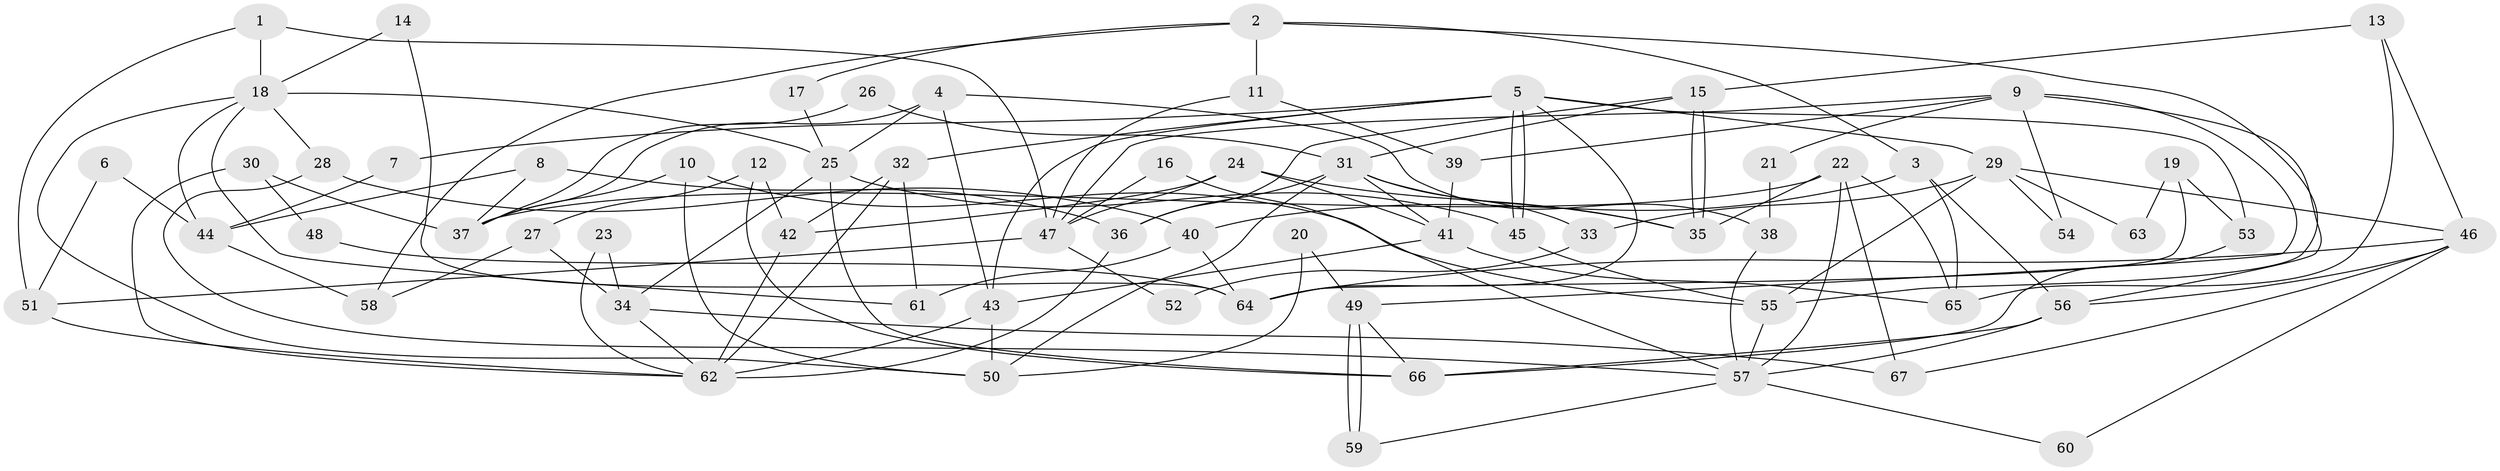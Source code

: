 // coarse degree distribution, {4: 0.047619047619047616, 5: 0.16666666666666666, 6: 0.07142857142857142, 11: 0.023809523809523808, 2: 0.23809523809523808, 3: 0.16666666666666666, 8: 0.047619047619047616, 7: 0.16666666666666666, 9: 0.047619047619047616, 10: 0.023809523809523808}
// Generated by graph-tools (version 1.1) at 2025/52/02/27/25 19:52:03]
// undirected, 67 vertices, 134 edges
graph export_dot {
graph [start="1"]
  node [color=gray90,style=filled];
  1;
  2;
  3;
  4;
  5;
  6;
  7;
  8;
  9;
  10;
  11;
  12;
  13;
  14;
  15;
  16;
  17;
  18;
  19;
  20;
  21;
  22;
  23;
  24;
  25;
  26;
  27;
  28;
  29;
  30;
  31;
  32;
  33;
  34;
  35;
  36;
  37;
  38;
  39;
  40;
  41;
  42;
  43;
  44;
  45;
  46;
  47;
  48;
  49;
  50;
  51;
  52;
  53;
  54;
  55;
  56;
  57;
  58;
  59;
  60;
  61;
  62;
  63;
  64;
  65;
  66;
  67;
  1 -- 47;
  1 -- 18;
  1 -- 51;
  2 -- 58;
  2 -- 3;
  2 -- 11;
  2 -- 17;
  2 -- 55;
  3 -- 56;
  3 -- 40;
  3 -- 65;
  4 -- 43;
  4 -- 25;
  4 -- 37;
  4 -- 38;
  5 -- 45;
  5 -- 45;
  5 -- 43;
  5 -- 7;
  5 -- 29;
  5 -- 32;
  5 -- 53;
  5 -- 64;
  6 -- 44;
  6 -- 51;
  7 -- 44;
  8 -- 37;
  8 -- 36;
  8 -- 44;
  9 -- 49;
  9 -- 47;
  9 -- 21;
  9 -- 39;
  9 -- 54;
  9 -- 56;
  10 -- 50;
  10 -- 55;
  10 -- 37;
  11 -- 47;
  11 -- 39;
  12 -- 42;
  12 -- 66;
  12 -- 27;
  13 -- 15;
  13 -- 65;
  13 -- 46;
  14 -- 18;
  14 -- 64;
  15 -- 31;
  15 -- 35;
  15 -- 35;
  15 -- 36;
  16 -- 47;
  16 -- 57;
  17 -- 25;
  18 -- 50;
  18 -- 28;
  18 -- 25;
  18 -- 44;
  18 -- 61;
  19 -- 53;
  19 -- 64;
  19 -- 63;
  20 -- 50;
  20 -- 49;
  21 -- 38;
  22 -- 37;
  22 -- 35;
  22 -- 57;
  22 -- 65;
  22 -- 67;
  23 -- 34;
  23 -- 62;
  24 -- 35;
  24 -- 41;
  24 -- 42;
  24 -- 47;
  25 -- 45;
  25 -- 34;
  25 -- 66;
  26 -- 37;
  26 -- 31;
  27 -- 34;
  27 -- 58;
  28 -- 57;
  28 -- 40;
  29 -- 55;
  29 -- 33;
  29 -- 46;
  29 -- 54;
  29 -- 63;
  30 -- 62;
  30 -- 37;
  30 -- 48;
  31 -- 41;
  31 -- 36;
  31 -- 33;
  31 -- 35;
  31 -- 50;
  32 -- 42;
  32 -- 61;
  32 -- 62;
  33 -- 52;
  34 -- 67;
  34 -- 62;
  36 -- 62;
  38 -- 57;
  39 -- 41;
  40 -- 61;
  40 -- 64;
  41 -- 65;
  41 -- 43;
  42 -- 62;
  43 -- 62;
  43 -- 50;
  44 -- 58;
  45 -- 55;
  46 -- 56;
  46 -- 60;
  46 -- 64;
  46 -- 67;
  47 -- 51;
  47 -- 52;
  48 -- 64;
  49 -- 59;
  49 -- 59;
  49 -- 66;
  51 -- 62;
  53 -- 66;
  55 -- 57;
  56 -- 57;
  56 -- 66;
  57 -- 59;
  57 -- 60;
}
